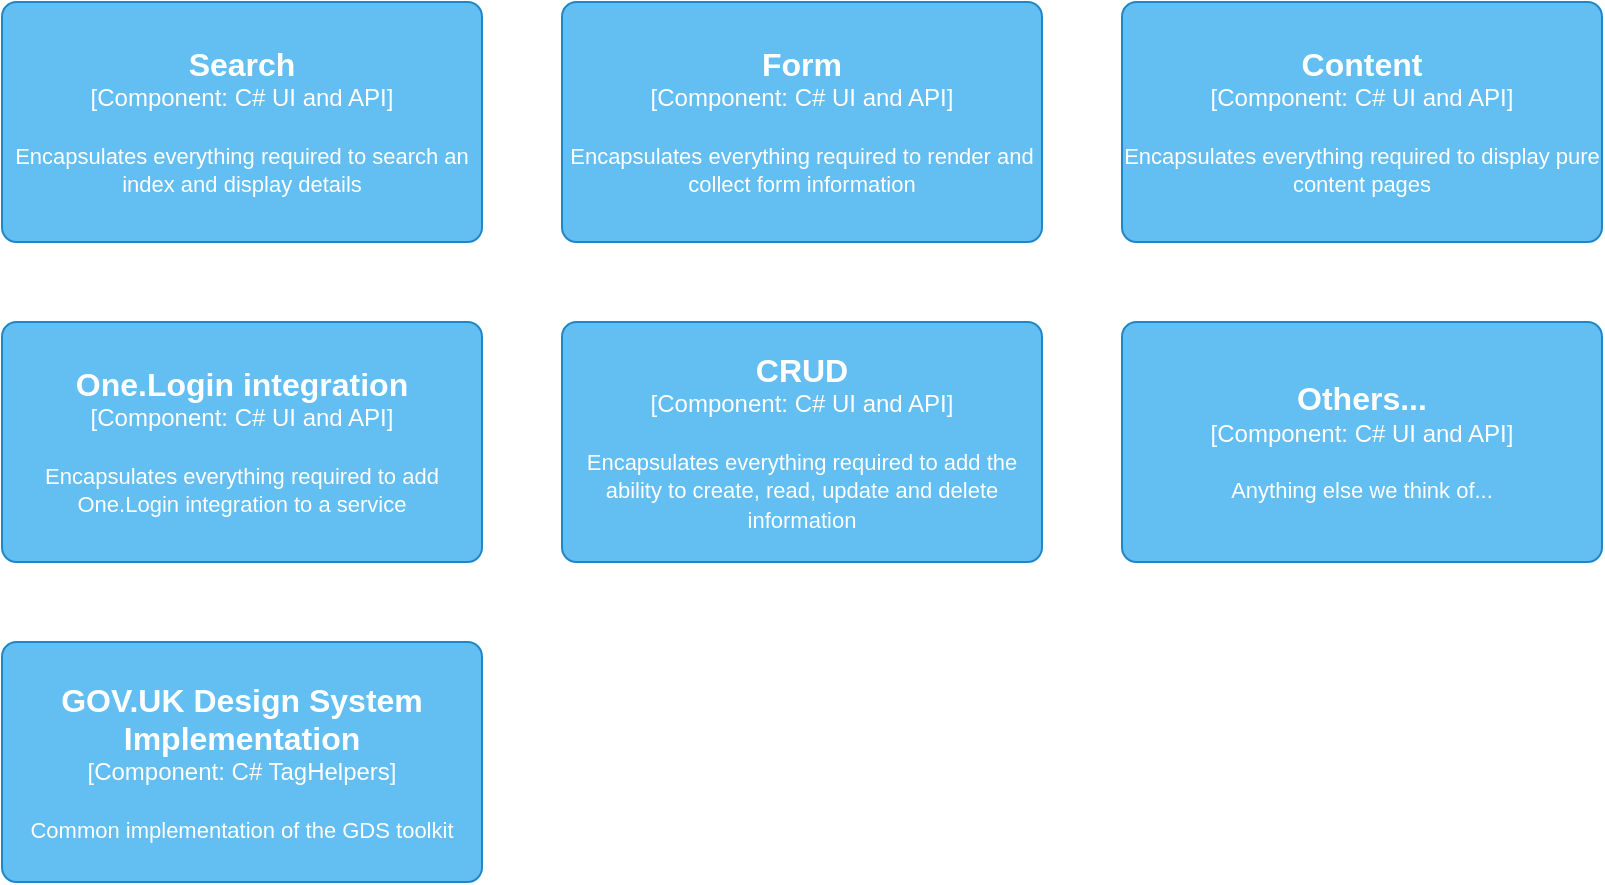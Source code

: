 <mxfile version="26.0.16" pages="4">
  <diagram name="High level components" id="hjz2DOFuN16585Xw0-CA">
    <mxGraphModel dx="2586" dy="1394" grid="1" gridSize="10" guides="1" tooltips="1" connect="1" arrows="1" fold="1" page="1" pageScale="1" pageWidth="850" pageHeight="1100" math="0" shadow="0">
      <root>
        <mxCell id="0" />
        <mxCell id="1" parent="0" />
        <object placeholders="1" c4Name="Search" c4Type="Component" c4Technology="C# UI and API" c4Description="Encapsulates everything required to search an index and display details" label="&lt;font style=&quot;font-size: 16px&quot;&gt;&lt;b&gt;%c4Name%&lt;/b&gt;&lt;/font&gt;&lt;div&gt;[%c4Type%: %c4Technology%]&lt;/div&gt;&lt;br&gt;&lt;div&gt;&lt;font style=&quot;font-size: 11px&quot;&gt;%c4Description%&lt;/font&gt;&lt;/div&gt;" id="RFI4JilA7nTuK5mkMWZ3-1">
          <mxCell style="rounded=1;whiteSpace=wrap;html=1;labelBackgroundColor=none;fillColor=#63BEF2;fontColor=#ffffff;align=center;arcSize=6;strokeColor=#2086C9;metaEdit=1;resizable=0;points=[[0.25,0,0],[0.5,0,0],[0.75,0,0],[1,0.25,0],[1,0.5,0],[1,0.75,0],[0.75,1,0],[0.5,1,0],[0.25,1,0],[0,0.75,0],[0,0.5,0],[0,0.25,0]];" vertex="1" parent="1">
            <mxGeometry x="25" y="100" width="240" height="120" as="geometry" />
          </mxCell>
        </object>
        <object placeholders="1" c4Name="Form" c4Type="Component" c4Technology="C# UI and API" c4Description="Encapsulates everything required to render and collect form information" label="&lt;font style=&quot;font-size: 16px&quot;&gt;&lt;b&gt;%c4Name%&lt;/b&gt;&lt;/font&gt;&lt;div&gt;[%c4Type%: %c4Technology%]&lt;/div&gt;&lt;br&gt;&lt;div&gt;&lt;font style=&quot;font-size: 11px&quot;&gt;%c4Description%&lt;/font&gt;&lt;/div&gt;" id="RFI4JilA7nTuK5mkMWZ3-2">
          <mxCell style="rounded=1;whiteSpace=wrap;html=1;labelBackgroundColor=none;fillColor=#63BEF2;fontColor=#ffffff;align=center;arcSize=6;strokeColor=#2086C9;metaEdit=1;resizable=0;points=[[0.25,0,0],[0.5,0,0],[0.75,0,0],[1,0.25,0],[1,0.5,0],[1,0.75,0],[0.75,1,0],[0.5,1,0],[0.25,1,0],[0,0.75,0],[0,0.5,0],[0,0.25,0]];" vertex="1" parent="1">
            <mxGeometry x="305" y="100" width="240" height="120" as="geometry" />
          </mxCell>
        </object>
        <object placeholders="1" c4Name="Content" c4Type="Component" c4Technology="C# UI and API" c4Description="Encapsulates everything required to display pure content pages" label="&lt;font style=&quot;font-size: 16px&quot;&gt;&lt;b&gt;%c4Name%&lt;/b&gt;&lt;/font&gt;&lt;div&gt;[%c4Type%: %c4Technology%]&lt;/div&gt;&lt;br&gt;&lt;div&gt;&lt;font style=&quot;font-size: 11px&quot;&gt;%c4Description%&lt;/font&gt;&lt;/div&gt;" id="RFI4JilA7nTuK5mkMWZ3-3">
          <mxCell style="rounded=1;whiteSpace=wrap;html=1;labelBackgroundColor=none;fillColor=#63BEF2;fontColor=#ffffff;align=center;arcSize=6;strokeColor=#2086C9;metaEdit=1;resizable=0;points=[[0.25,0,0],[0.5,0,0],[0.75,0,0],[1,0.25,0],[1,0.5,0],[1,0.75,0],[0.75,1,0],[0.5,1,0],[0.25,1,0],[0,0.75,0],[0,0.5,0],[0,0.25,0]];" vertex="1" parent="1">
            <mxGeometry x="585" y="100" width="240" height="120" as="geometry" />
          </mxCell>
        </object>
        <object placeholders="1" c4Name="One.Login integration" c4Type="Component" c4Technology="C# UI and API" c4Description="Encapsulates everything required to add One.Login integration to a service" label="&lt;font style=&quot;font-size: 16px&quot;&gt;&lt;b&gt;%c4Name%&lt;/b&gt;&lt;/font&gt;&lt;div&gt;[%c4Type%: %c4Technology%]&lt;/div&gt;&lt;br&gt;&lt;div&gt;&lt;font style=&quot;font-size: 11px&quot;&gt;%c4Description%&lt;/font&gt;&lt;/div&gt;" id="RFI4JilA7nTuK5mkMWZ3-4">
          <mxCell style="rounded=1;whiteSpace=wrap;html=1;labelBackgroundColor=none;fillColor=#63BEF2;fontColor=#ffffff;align=center;arcSize=6;strokeColor=#2086C9;metaEdit=1;resizable=0;points=[[0.25,0,0],[0.5,0,0],[0.75,0,0],[1,0.25,0],[1,0.5,0],[1,0.75,0],[0.75,1,0],[0.5,1,0],[0.25,1,0],[0,0.75,0],[0,0.5,0],[0,0.25,0]];" vertex="1" parent="1">
            <mxGeometry x="25" y="260" width="240" height="120" as="geometry" />
          </mxCell>
        </object>
        <object placeholders="1" c4Name="CRUD" c4Type="Component" c4Technology="C# UI and API" c4Description="Encapsulates everything required to add the ability to create, read, update and delete information" label="&lt;font style=&quot;font-size: 16px&quot;&gt;&lt;b&gt;%c4Name%&lt;/b&gt;&lt;/font&gt;&lt;div&gt;[%c4Type%: %c4Technology%]&lt;/div&gt;&lt;br&gt;&lt;div&gt;&lt;font style=&quot;font-size: 11px&quot;&gt;%c4Description%&lt;/font&gt;&lt;/div&gt;" id="RFI4JilA7nTuK5mkMWZ3-5">
          <mxCell style="rounded=1;whiteSpace=wrap;html=1;labelBackgroundColor=none;fillColor=#63BEF2;fontColor=#ffffff;align=center;arcSize=6;strokeColor=#2086C9;metaEdit=1;resizable=0;points=[[0.25,0,0],[0.5,0,0],[0.75,0,0],[1,0.25,0],[1,0.5,0],[1,0.75,0],[0.75,1,0],[0.5,1,0],[0.25,1,0],[0,0.75,0],[0,0.5,0],[0,0.25,0]];" vertex="1" parent="1">
            <mxGeometry x="305" y="260" width="240" height="120" as="geometry" />
          </mxCell>
        </object>
        <object placeholders="1" c4Name="Others..." c4Type="Component" c4Technology="C# UI and API" c4Description="Anything else we think of..." label="&lt;font style=&quot;font-size: 16px&quot;&gt;&lt;b&gt;%c4Name%&lt;/b&gt;&lt;/font&gt;&lt;div&gt;[%c4Type%: %c4Technology%]&lt;/div&gt;&lt;br&gt;&lt;div&gt;&lt;font style=&quot;font-size: 11px&quot;&gt;%c4Description%&lt;/font&gt;&lt;/div&gt;" id="RFI4JilA7nTuK5mkMWZ3-6">
          <mxCell style="rounded=1;whiteSpace=wrap;html=1;labelBackgroundColor=none;fillColor=#63BEF2;fontColor=#ffffff;align=center;arcSize=6;strokeColor=#2086C9;metaEdit=1;resizable=0;points=[[0.25,0,0],[0.5,0,0],[0.75,0,0],[1,0.25,0],[1,0.5,0],[1,0.75,0],[0.75,1,0],[0.5,1,0],[0.25,1,0],[0,0.75,0],[0,0.5,0],[0,0.25,0]];" vertex="1" parent="1">
            <mxGeometry x="585" y="260" width="240" height="120" as="geometry" />
          </mxCell>
        </object>
        <object placeholders="1" c4Name="GOV.UK Design System Implementation" c4Type="Component" c4Technology="C# TagHelpers" c4Description="Common implementation of the GDS toolkit" label="&lt;font style=&quot;font-size: 16px&quot;&gt;&lt;b&gt;%c4Name%&lt;/b&gt;&lt;/font&gt;&lt;div&gt;[%c4Type%: %c4Technology%]&lt;/div&gt;&lt;br&gt;&lt;div&gt;&lt;font style=&quot;font-size: 11px&quot;&gt;%c4Description%&lt;/font&gt;&lt;/div&gt;" id="enK9e0ElHKGtVmX3ZySD-1">
          <mxCell style="rounded=1;whiteSpace=wrap;html=1;labelBackgroundColor=none;fillColor=#63BEF2;fontColor=#ffffff;align=center;arcSize=6;strokeColor=#2086C9;metaEdit=1;resizable=0;points=[[0.25,0,0],[0.5,0,0],[0.75,0,0],[1,0.25,0],[1,0.5,0],[1,0.75,0],[0.75,1,0],[0.5,1,0],[0.25,1,0],[0,0.75,0],[0,0.5,0],[0,0.25,0]];" vertex="1" parent="1">
            <mxGeometry x="25" y="420" width="240" height="120" as="geometry" />
          </mxCell>
        </object>
      </root>
    </mxGraphModel>
  </diagram>
  <diagram id="Ic_Nh8XRTcXp5f3HiBUI" name="General components">
    <mxGraphModel dx="2155" dy="1162" grid="1" gridSize="10" guides="1" tooltips="1" connect="1" arrows="1" fold="1" page="1" pageScale="1" pageWidth="850" pageHeight="1100" math="0" shadow="0">
      <root>
        <mxCell id="0" />
        <mxCell id="1" parent="0" />
        <mxCell id="2Nnx06NcXQ5PS0pLBnki-6" style="edgeStyle=orthogonalEdgeStyle;rounded=0;orthogonalLoop=1;jettySize=auto;html=1;exitX=0.5;exitY=0;exitDx=0;exitDy=0;exitPerimeter=0;" edge="1" parent="1" source="2Nnx06NcXQ5PS0pLBnki-1">
          <mxGeometry relative="1" as="geometry">
            <mxPoint x="234.765" y="380" as="targetPoint" />
          </mxGeometry>
        </mxCell>
        <object placeholders="1" c4Name="Infrastructure Interface" c4Type="Component" c4Technology="C# Interface" c4Description="Contract required to fulfill to store/send information required by the use-case" label="&lt;font style=&quot;font-size: 16px&quot;&gt;&lt;b&gt;%c4Name%&lt;/b&gt;&lt;/font&gt;&lt;div&gt;[%c4Type%: %c4Technology%]&lt;/div&gt;&lt;br&gt;&lt;div&gt;&lt;font style=&quot;font-size: 11px&quot;&gt;%c4Description%&lt;/font&gt;&lt;/div&gt;" id="2Nnx06NcXQ5PS0pLBnki-1">
          <mxCell style="rounded=1;whiteSpace=wrap;html=1;labelBackgroundColor=none;fillColor=#63BEF2;fontColor=#ffffff;align=center;arcSize=6;strokeColor=#2086C9;metaEdit=1;resizable=0;points=[[0.25,0,0],[0.5,0,0],[0.75,0,0],[1,0.25,0],[1,0.5,0],[1,0.75,0],[0.75,1,0],[0.5,1,0],[0.25,1,0],[0,0.75,0],[0,0.5,0],[0,0.25,0]];" vertex="1" parent="1">
            <mxGeometry x="115" y="420" width="240" height="120" as="geometry" />
          </mxCell>
        </object>
        <object placeholders="1" c4Name="Use Case" c4Type="Component" c4Technology="C# code" c4Description="Business logic needed to fulfill a use-case or feature" label="&lt;font style=&quot;font-size: 16px&quot;&gt;&lt;b&gt;%c4Name%&lt;/b&gt;&lt;/font&gt;&lt;div&gt;[%c4Type%: %c4Technology%]&lt;/div&gt;&lt;br&gt;&lt;div&gt;&lt;font style=&quot;font-size: 11px&quot;&gt;%c4Description%&lt;/font&gt;&lt;/div&gt;" id="2Nnx06NcXQ5PS0pLBnki-2">
          <mxCell style="rounded=1;whiteSpace=wrap;html=1;labelBackgroundColor=none;fillColor=#63BEF2;fontColor=#ffffff;align=center;arcSize=6;strokeColor=#2086C9;metaEdit=1;resizable=0;points=[[0.25,0,0],[0.5,0,0],[0.75,0,0],[1,0.25,0],[1,0.5,0],[1,0.75,0],[0.75,1,0],[0.5,1,0],[0.25,1,0],[0,0.75,0],[0,0.5,0],[0,0.25,0]];" vertex="1" parent="1">
            <mxGeometry x="115" y="580" width="240" height="120" as="geometry" />
          </mxCell>
        </object>
        <mxCell id="2Nnx06NcXQ5PS0pLBnki-8" style="edgeStyle=orthogonalEdgeStyle;rounded=0;orthogonalLoop=1;jettySize=auto;html=1;exitX=0.5;exitY=0;exitDx=0;exitDy=0;exitPerimeter=0;" edge="1" parent="1" source="2Nnx06NcXQ5PS0pLBnki-3">
          <mxGeometry relative="1" as="geometry">
            <mxPoint x="234.765" y="700" as="targetPoint" />
          </mxGeometry>
        </mxCell>
        <object placeholders="1" c4Name="Http Trigger" c4Type="Component" c4Technology="Azure function" c4Description="Calls business logic, performs action" label="&lt;font style=&quot;font-size: 16px&quot;&gt;&lt;b&gt;%c4Name%&lt;/b&gt;&lt;/font&gt;&lt;div&gt;[%c4Type%: %c4Technology%]&lt;/div&gt;&lt;br&gt;&lt;div&gt;&lt;font style=&quot;font-size: 11px&quot;&gt;%c4Description%&lt;/font&gt;&lt;/div&gt;" id="2Nnx06NcXQ5PS0pLBnki-3">
          <mxCell style="rounded=1;whiteSpace=wrap;html=1;labelBackgroundColor=none;fillColor=#63BEF2;fontColor=#ffffff;align=center;arcSize=6;strokeColor=#2086C9;metaEdit=1;resizable=0;points=[[0.25,0,0],[0.5,0,0],[0.75,0,0],[1,0.25,0],[1,0.5,0],[1,0.75,0],[0.75,1,0],[0.5,1,0],[0.25,1,0],[0,0.75,0],[0,0.5,0],[0,0.25,0]];" vertex="1" parent="1">
            <mxGeometry x="115" y="740" width="240" height="120" as="geometry" />
          </mxCell>
        </object>
        <object placeholders="1" c4Name="Infrastructure Implementation" c4Type="Concrete class" c4Description="Implements logic to use a particular storage or external system for use by the business logic. Stock implementations may exist." label="&lt;font style=&quot;font-size: 16px&quot;&gt;&lt;b&gt;%c4Name%&lt;/b&gt;&lt;/font&gt;&lt;div&gt;[%c4Type%]&lt;/div&gt;&lt;br&gt;&lt;div&gt;&lt;font style=&quot;font-size: 11px&quot;&gt;&lt;font color=&quot;#cccccc&quot;&gt;%c4Description%&lt;/font&gt;&lt;/div&gt;" id="2Nnx06NcXQ5PS0pLBnki-4">
          <mxCell style="rounded=1;whiteSpace=wrap;html=1;labelBackgroundColor=none;fillColor=#8C8496;fontColor=#ffffff;align=center;arcSize=10;strokeColor=#736782;metaEdit=1;resizable=0;points=[[0.25,0,0],[0.5,0,0],[0.75,0,0],[1,0.25,0],[1,0.5,0],[1,0.75,0],[0.75,1,0],[0.5,1,0],[0.25,1,0],[0,0.75,0],[0,0.5,0],[0,0.25,0]];" vertex="1" parent="1">
            <mxGeometry x="115" y="260" width="240" height="120" as="geometry" />
          </mxCell>
        </object>
        <object placeholders="1" c4Name="API" c4Type="ContainerScopeBoundary" c4Application="Azure Function" label="&lt;font style=&quot;font-size: 16px&quot;&gt;&lt;b&gt;&lt;div style=&quot;text-align: left&quot;&gt;%c4Name%&lt;/div&gt;&lt;/b&gt;&lt;/font&gt;&lt;div style=&quot;text-align: left&quot;&gt;[%c4Application%]&lt;/div&gt;" id="2Nnx06NcXQ5PS0pLBnki-5">
          <mxCell style="rounded=1;fontSize=11;whiteSpace=wrap;html=1;dashed=1;arcSize=20;fillColor=none;strokeColor=#666666;fontColor=#333333;labelBackgroundColor=none;align=left;verticalAlign=bottom;labelBorderColor=none;spacingTop=0;spacing=10;dashPattern=8 4;metaEdit=1;rotatable=0;perimeter=rectanglePerimeter;noLabel=0;labelPadding=0;allowArrows=0;connectable=0;expand=0;recursiveResize=0;editable=1;pointerEvents=0;absoluteArcSize=1;points=[[0.25,0,0],[0.5,0,0],[0.75,0,0],[1,0.25,0],[1,0.5,0],[1,0.75,0],[0.75,1,0],[0.5,1,0],[0.25,1,0],[0,0.75,0],[0,0.5,0],[0,0.25,0]];" vertex="1" parent="1">
            <mxGeometry x="75" y="220" width="320" height="710" as="geometry" />
          </mxCell>
        </object>
        <mxCell id="2Nnx06NcXQ5PS0pLBnki-7" style="edgeStyle=orthogonalEdgeStyle;rounded=0;orthogonalLoop=1;jettySize=auto;html=1;exitX=0.5;exitY=0;exitDx=0;exitDy=0;exitPerimeter=0;entryX=0.5;entryY=1;entryDx=0;entryDy=0;entryPerimeter=0;" edge="1" parent="1" source="2Nnx06NcXQ5PS0pLBnki-2" target="2Nnx06NcXQ5PS0pLBnki-1">
          <mxGeometry relative="1" as="geometry" />
        </mxCell>
        <object placeholders="1" c4Name="External system" c4Type="Software System" c4Description="Azure SQL, CosmosDB, AI Search, GOV.UK Notify, GOV.UK Pay, integrations layer, etc" label="&lt;font style=&quot;font-size: 16px&quot;&gt;&lt;b&gt;%c4Name%&lt;/b&gt;&lt;/font&gt;&lt;div&gt;[%c4Type%]&lt;/div&gt;&lt;br&gt;&lt;div&gt;&lt;font style=&quot;font-size: 11px&quot;&gt;&lt;font color=&quot;#cccccc&quot;&gt;%c4Description%&lt;/font&gt;&lt;/div&gt;" id="2Nnx06NcXQ5PS0pLBnki-9">
          <mxCell style="rounded=1;whiteSpace=wrap;html=1;labelBackgroundColor=none;fillColor=#8C8496;fontColor=#ffffff;align=center;arcSize=10;strokeColor=#736782;metaEdit=1;resizable=0;points=[[0.25,0,0],[0.5,0,0],[0.75,0,0],[1,0.25,0],[1,0.5,0],[1,0.75,0],[0.75,1,0],[0.5,1,0],[0.25,1,0],[0,0.75,0],[0,0.5,0],[0,0.25,0]];" vertex="1" parent="1">
            <mxGeometry x="115" y="40" width="240" height="120" as="geometry" />
          </mxCell>
        </object>
        <mxCell id="2Nnx06NcXQ5PS0pLBnki-10" style="edgeStyle=orthogonalEdgeStyle;rounded=0;orthogonalLoop=1;jettySize=auto;html=1;exitX=0.5;exitY=0;exitDx=0;exitDy=0;exitPerimeter=0;entryX=0.5;entryY=1;entryDx=0;entryDy=0;entryPerimeter=0;" edge="1" parent="1" source="2Nnx06NcXQ5PS0pLBnki-4" target="2Nnx06NcXQ5PS0pLBnki-9">
          <mxGeometry relative="1" as="geometry" />
        </mxCell>
        <mxCell id="2Nnx06NcXQ5PS0pLBnki-17" value="" style="edgeStyle=orthogonalEdgeStyle;rounded=0;orthogonalLoop=1;jettySize=auto;html=1;" edge="1" parent="1" source="2Nnx06NcXQ5PS0pLBnki-11" target="2Nnx06NcXQ5PS0pLBnki-14">
          <mxGeometry relative="1" as="geometry" />
        </mxCell>
        <mxCell id="2Nnx06NcXQ5PS0pLBnki-18" value="" style="edgeStyle=orthogonalEdgeStyle;rounded=0;orthogonalLoop=1;jettySize=auto;html=1;" edge="1" parent="1" source="2Nnx06NcXQ5PS0pLBnki-11" target="2Nnx06NcXQ5PS0pLBnki-12">
          <mxGeometry relative="1" as="geometry" />
        </mxCell>
        <object placeholders="1" c4Name="Controller" c4Type="Component" c4Technology="C# MVC" c4Description="Orchestrates API calls and presenters to render views" label="&lt;font style=&quot;font-size: 16px&quot;&gt;&lt;b&gt;%c4Name%&lt;/b&gt;&lt;/font&gt;&lt;div&gt;[%c4Type%: %c4Technology%]&lt;/div&gt;&lt;br&gt;&lt;div&gt;&lt;font style=&quot;font-size: 11px&quot;&gt;%c4Description%&lt;/font&gt;&lt;/div&gt;" id="2Nnx06NcXQ5PS0pLBnki-11">
          <mxCell style="rounded=1;whiteSpace=wrap;html=1;labelBackgroundColor=none;fillColor=#63BEF2;fontColor=#ffffff;align=center;arcSize=6;strokeColor=#2086C9;metaEdit=1;resizable=0;points=[[0.25,0,0],[0.5,0,0],[0.75,0,0],[1,0.25,0],[1,0.5,0],[1,0.75,0],[0.75,1,0],[0.5,1,0],[0.25,1,0],[0,0.75,0],[0,0.5,0],[0,0.25,0]];" vertex="1" parent="1">
            <mxGeometry x="490" y="420" width="240" height="120" as="geometry" />
          </mxCell>
        </object>
        <mxCell id="2Nnx06NcXQ5PS0pLBnki-19" value="" style="edgeStyle=orthogonalEdgeStyle;rounded=0;orthogonalLoop=1;jettySize=auto;html=1;" edge="1" parent="1" source="2Nnx06NcXQ5PS0pLBnki-12" target="2Nnx06NcXQ5PS0pLBnki-13">
          <mxGeometry relative="1" as="geometry" />
        </mxCell>
        <object placeholders="1" c4Name="Presenter" c4Type="Concrete class" c4Description="Takes data from the controller, applies view logic, returns a view model and view name" label="&lt;font style=&quot;font-size: 16px&quot;&gt;&lt;b&gt;%c4Name%&lt;/b&gt;&lt;/font&gt;&lt;div&gt;[%c4Type%]&lt;/div&gt;&lt;br&gt;&lt;div&gt;&lt;font style=&quot;font-size: 11px&quot;&gt;&lt;font color=&quot;#cccccc&quot;&gt;%c4Description%&lt;/font&gt;&lt;/div&gt;" id="2Nnx06NcXQ5PS0pLBnki-12">
          <mxCell style="rounded=1;whiteSpace=wrap;html=1;labelBackgroundColor=none;fillColor=#8C8496;fontColor=#ffffff;align=center;arcSize=10;strokeColor=#736782;metaEdit=1;resizable=0;points=[[0.25,0,0],[0.5,0,0],[0.75,0,0],[1,0.25,0],[1,0.5,0],[1,0.75,0],[0.75,1,0],[0.5,1,0],[0.25,1,0],[0,0.75,0],[0,0.5,0],[0,0.25,0]];" vertex="1" parent="1">
            <mxGeometry x="490" y="580" width="240" height="120" as="geometry" />
          </mxCell>
        </object>
        <object placeholders="1" c4Name="View" c4Type="CSHTML" c4Description="Takes ViewModel from presenter and renders HTML" label="&lt;font style=&quot;font-size: 16px&quot;&gt;&lt;b&gt;%c4Name%&lt;/b&gt;&lt;/font&gt;&lt;div&gt;[%c4Type%]&lt;/div&gt;&lt;br&gt;&lt;div&gt;&lt;font style=&quot;font-size: 11px&quot;&gt;&lt;font color=&quot;#cccccc&quot;&gt;%c4Description%&lt;/font&gt;&lt;/div&gt;" id="2Nnx06NcXQ5PS0pLBnki-13">
          <mxCell style="rounded=1;whiteSpace=wrap;html=1;labelBackgroundColor=none;fillColor=#8C8496;fontColor=#ffffff;align=center;arcSize=10;strokeColor=#736782;metaEdit=1;resizable=0;points=[[0.25,0,0],[0.5,0,0],[0.75,0,0],[1,0.25,0],[1,0.5,0],[1,0.75,0],[0.75,1,0],[0.5,1,0],[0.25,1,0],[0,0.75,0],[0,0.5,0],[0,0.25,0]];" vertex="1" parent="1">
            <mxGeometry x="490" y="740" width="240" height="120" as="geometry" />
          </mxCell>
        </object>
        <object placeholders="1" c4Name="API Service" c4Type="Component" c4Technology="C#" c4Description="Calls API endpoints to get data, set data, perform actions, etc. All business logic for actions lives in the API layer" label="&lt;font style=&quot;font-size: 16px&quot;&gt;&lt;b&gt;%c4Name%&lt;/b&gt;&lt;/font&gt;&lt;div&gt;[%c4Type%: %c4Technology%]&lt;/div&gt;&lt;br&gt;&lt;div&gt;&lt;font style=&quot;font-size: 11px&quot;&gt;%c4Description%&lt;/font&gt;&lt;/div&gt;" id="2Nnx06NcXQ5PS0pLBnki-14">
          <mxCell style="rounded=1;whiteSpace=wrap;html=1;labelBackgroundColor=none;fillColor=#63BEF2;fontColor=#ffffff;align=center;arcSize=6;strokeColor=#2086C9;metaEdit=1;resizable=0;points=[[0.25,0,0],[0.5,0,0],[0.75,0,0],[1,0.25,0],[1,0.5,0],[1,0.75,0],[0.75,1,0],[0.5,1,0],[0.25,1,0],[0,0.75,0],[0,0.5,0],[0,0.25,0]];" vertex="1" parent="1">
            <mxGeometry x="490" y="260" width="240" height="120" as="geometry" />
          </mxCell>
        </object>
        <object placeholders="1" c4Name="Web Application" c4Type="ContainerScopeBoundary" c4Application="Azure WebApp" label="&lt;font style=&quot;font-size: 16px&quot;&gt;&lt;b&gt;&lt;div style=&quot;text-align: left&quot;&gt;%c4Name%&lt;/div&gt;&lt;/b&gt;&lt;/font&gt;&lt;div style=&quot;text-align: left&quot;&gt;[%c4Application%]&lt;/div&gt;" id="2Nnx06NcXQ5PS0pLBnki-15">
          <mxCell style="rounded=1;fontSize=11;whiteSpace=wrap;html=1;dashed=1;arcSize=20;fillColor=none;strokeColor=#666666;fontColor=#333333;labelBackgroundColor=none;align=left;verticalAlign=bottom;labelBorderColor=none;spacingTop=0;spacing=10;dashPattern=8 4;metaEdit=1;rotatable=0;perimeter=rectanglePerimeter;noLabel=0;labelPadding=0;allowArrows=0;connectable=0;expand=0;recursiveResize=0;editable=1;pointerEvents=0;absoluteArcSize=1;points=[[0.25,0,0],[0.5,0,0],[0.75,0,0],[1,0.25,0],[1,0.5,0],[1,0.75,0],[0.75,1,0],[0.5,1,0],[0.25,1,0],[0,0.75,0],[0,0.5,0],[0,0.25,0]];" vertex="1" parent="1">
            <mxGeometry x="455" y="220" width="315" height="710" as="geometry" />
          </mxCell>
        </object>
        <object placeholders="1" c4Name="Internal, External, Public user" c4Type="Person" c4Description="Any person using a digital service" label="&lt;font style=&quot;font-size: 16px&quot;&gt;&lt;b&gt;%c4Name%&lt;/b&gt;&lt;/font&gt;&lt;div&gt;[%c4Type%]&lt;/div&gt;&lt;br&gt;&lt;div&gt;&lt;font style=&quot;font-size: 11px&quot;&gt;&lt;font color=&quot;#cccccc&quot;&gt;%c4Description%&lt;/font&gt;&lt;/div&gt;" id="2Nnx06NcXQ5PS0pLBnki-16">
          <mxCell style="html=1;fontSize=11;dashed=0;whiteSpace=wrap;fillColor=#6C6477;strokeColor=#4D4D4D;fontColor=#ffffff;shape=mxgraph.c4.person2;align=center;metaEdit=1;points=[[0.5,0,0],[1,0.5,0],[1,0.75,0],[0.75,1,0],[0.5,1,0],[0.25,1,0],[0,0.75,0],[0,0.5,0]];resizable=0;" vertex="1" parent="1">
            <mxGeometry x="512.5" y="1040" width="200" height="180" as="geometry" />
          </mxCell>
        </object>
        <object placeholders="1" c4Name="Digital Service Feature" c4Type="ContainerScopeBoundary" c4Application="digital service" label="&lt;font style=&quot;font-size: 16px&quot;&gt;&lt;b&gt;&lt;div style=&quot;text-align: left&quot;&gt;%c4Name%&lt;/div&gt;&lt;/b&gt;&lt;/font&gt;&lt;div style=&quot;text-align: left&quot;&gt;[%c4Application%]&lt;/div&gt;" id="2Nnx06NcXQ5PS0pLBnki-20">
          <mxCell style="rounded=1;fontSize=11;whiteSpace=wrap;html=1;dashed=1;arcSize=20;fillColor=none;strokeColor=#666666;fontColor=#333333;labelBackgroundColor=none;align=left;verticalAlign=bottom;labelBorderColor=none;spacingTop=0;spacing=10;dashPattern=8 4;metaEdit=1;rotatable=0;perimeter=rectanglePerimeter;noLabel=0;labelPadding=0;allowArrows=0;connectable=0;expand=0;recursiveResize=0;editable=1;pointerEvents=0;absoluteArcSize=1;points=[[0.25,0,0],[0.5,0,0],[0.75,0,0],[1,0.25,0],[1,0.5,0],[1,0.75,0],[0.75,1,0],[0.5,1,0],[0.25,1,0],[0,0.75,0],[0,0.5,0],[0,0.25,0]];" vertex="1" parent="1">
            <mxGeometry x="55" y="200" width="740" height="800" as="geometry" />
          </mxCell>
        </object>
        <mxCell id="2Nnx06NcXQ5PS0pLBnki-21" value="&lt;h1 style=&quot;margin-top: 0px;&quot;&gt;Composition&lt;/h1&gt;&lt;p&gt;Blue areas indicate common boilerplate functionality driven by configuration.&lt;/p&gt;&lt;p&gt;Grey boxes inside the digital service boundary will have configurable stock implementations, but can be injected by the service if it is necessary&lt;/p&gt;" style="text;html=1;whiteSpace=wrap;overflow=hidden;rounded=0;" vertex="1" parent="1">
          <mxGeometry x="490" y="30" width="240" height="150" as="geometry" />
        </mxCell>
      </root>
    </mxGraphModel>
  </diagram>
  <diagram id="uNCivfzZoHup31rwuqyx" name="PoC questions">
    <mxGraphModel dx="1783" dy="2061" grid="1" gridSize="10" guides="1" tooltips="1" connect="1" arrows="1" fold="1" page="1" pageScale="1" pageWidth="850" pageHeight="1100" math="0" shadow="0">
      <root>
        <mxCell id="0" />
        <mxCell id="1" parent="0" />
        <mxCell id="IQPwIFv2GyyKaNJL09Js-1" value="&lt;h1 style=&quot;margin-top: 0px;&quot;&gt;&lt;font style=&quot;font-size: 32px;&quot;&gt;Innovation in digital delivery PoC&lt;/font&gt;&lt;/h1&gt;&lt;p&gt;&lt;font style=&quot;font-size: 16px;&quot;&gt;Main question:&lt;/font&gt;&lt;/p&gt;&lt;p&gt;&lt;font style=&quot;font-size: 16px;&quot;&gt;* What can AI do to help us deliver faster?&lt;/font&gt;&lt;/p&gt;&lt;p&gt;&lt;font style=&quot;font-size: 16px;&quot;&gt;&lt;br&gt;&lt;/font&gt;&lt;/p&gt;&lt;p&gt;&lt;font style=&quot;font-size: 16px;&quot;&gt;Things to look at:&lt;/font&gt;&lt;/p&gt;&lt;p&gt;&lt;font style=&quot;font-size: 16px;&quot;&gt;* chat-gpt (research, code examples)&lt;/font&gt;&lt;/p&gt;&lt;p&gt;&lt;span style=&quot;font-size: 16px;&quot;&gt;* GitHub co-pilot (edit and agent mode, using VS Code insiders)&lt;/span&gt;&lt;/p&gt;&lt;p&gt;&lt;span style=&quot;font-size: 16px;&quot;&gt;* TestZeus Hercules (test automation framework that reads gherkin and runs tests via an AI agent)&lt;/span&gt;&lt;/p&gt;&lt;p&gt;&lt;span style=&quot;font-size: 16px;&quot;&gt;&lt;br&gt;&lt;/span&gt;&lt;/p&gt;&lt;p&gt;&lt;font style=&quot;font-size: 16px;&quot;&gt;To answer this, we need to try building something serious - so the goal is to also answer the questions below..&lt;/font&gt;&lt;/p&gt;&lt;p&gt;&lt;font style=&quot;font-size: 16px;&quot;&gt;&lt;br&gt;&lt;/font&gt;&lt;/p&gt;&lt;p&gt;&lt;font style=&quot;font-size: 16px;&quot;&gt;* Can we build a composable framework of features to speed up digital service delivery?&lt;/font&gt;&lt;/p&gt;&lt;p&gt;&lt;font style=&quot;font-size: 16px;&quot;&gt;* If so, can we test it effectively?&lt;/font&gt;&lt;/p&gt;&lt;p&gt;&lt;font style=&quot;font-size: 16px;&quot;&gt;&lt;br&gt;&lt;/font&gt;&lt;/p&gt;&lt;p&gt;&lt;font style=&quot;font-size: 16px;&quot;&gt;PoC timeboxed to one week.&lt;/font&gt;&lt;/p&gt;&lt;p&gt;&lt;br&gt;&lt;/p&gt;" style="text;html=1;whiteSpace=wrap;overflow=hidden;rounded=0;" vertex="1" parent="1">
          <mxGeometry x="40" y="-1080" width="780" height="570" as="geometry" />
        </mxCell>
      </root>
    </mxGraphModel>
  </diagram>
  <diagram id="s9O--VolYOxJnhTaVYQt" name="PoC conclusions">
    <mxGraphModel dx="1783" dy="2061" grid="1" gridSize="10" guides="1" tooltips="1" connect="1" arrows="1" fold="1" page="1" pageScale="1" pageWidth="850" pageHeight="1100" math="0" shadow="0">
      <root>
        <mxCell id="0" />
        <mxCell id="1" parent="0" />
        <mxCell id="G7edZGE3D3cjdZIxMH2t-1" value="&lt;h1 style=&quot;margin-top: 0px;&quot;&gt;&lt;font style=&quot;font-size: 32px;&quot;&gt;Innovation in digital delivery PoC&lt;/font&gt;&lt;/h1&gt;&lt;p&gt;&lt;font style=&quot;font-size: 16px;&quot;&gt;&lt;b&gt;Conclusions:&lt;/b&gt;&lt;/font&gt;&lt;/p&gt;&lt;p&gt;&lt;font style=&quot;font-size: 16px;&quot;&gt;&lt;b&gt;* What can AI do to help us deliver faster?&lt;/b&gt;&lt;/font&gt;&lt;/p&gt;&lt;p&gt;&lt;span style=&quot;font-size: 16px;&quot;&gt;GitHub co-pilot has been particularly useful for&lt;/span&gt;&lt;/p&gt;&lt;p&gt;&lt;span style=&quot;font-size: 16px;&quot;&gt;&amp;nbsp; * small fiddly pieces of logic - pagination logic I have built by hand previously, which took days to develop and test. AI produced a nearly working version in around 10mins.&lt;/span&gt;&lt;span style=&quot;font-size: 16px; background-color: transparent; color: light-dark(rgb(0, 0, 0), rgb(255, 255, 255));&quot;&gt;&amp;nbsp;&lt;/span&gt;&lt;/p&gt;&lt;p&gt;&lt;span style=&quot;font-size: 16px;&quot;&gt;&amp;nbsp; * research&lt;/span&gt;&lt;/p&gt;&lt;p&gt;&lt;span style=&quot;font-size: 16px;&quot;&gt;&amp;nbsp; * building configuration based on examples&lt;/span&gt;&lt;/p&gt;&lt;p&gt;&lt;span style=&quot;font-size: 16px;&quot;&gt;&amp;nbsp; * (building lots of things based on examples)&lt;/span&gt;&lt;/p&gt;&lt;p&gt;&lt;span style=&quot;font-size: 16px;&quot;&gt;&amp;nbsp; * refactoring duplicate code and fixing (easy) bugs/warnings&lt;/span&gt;&lt;/p&gt;&lt;p&gt;&lt;span style=&quot;font-size: 16px;&quot;&gt;&amp;nbsp; * building page objects from HTML&lt;/span&gt;&lt;/p&gt;&lt;p&gt;&lt;span style=&quot;font-size: 16px;&quot;&gt;&amp;nbsp; * starting the work on feature files and unit tests&lt;/span&gt;&lt;/p&gt;&lt;p&gt;&lt;span style=&quot;font-size: 16px;&quot;&gt;GitHub co-pilot has not been good at:&lt;/span&gt;&lt;/p&gt;&lt;p&gt;&lt;span style=&quot;font-size: 16px;&quot;&gt;&amp;nbsp; * big structural pieces of work - tends to make up nonsense or give very vague answers/suggested code&lt;/span&gt;&lt;/p&gt;&lt;p&gt;&lt;span style=&quot;font-size: 16px;&quot;&gt;&amp;nbsp; * very complex logic or high level multi step logic - AI has a tendency to give overly simple answers&lt;/span&gt;&lt;/p&gt;&lt;p&gt;&lt;span style=&quot;font-size: 16px;&quot;&gt;&amp;nbsp; * AI does have a tendency to give answers that mix different versions of .NET resulting in code that compiles but does not work&lt;/span&gt;&lt;/p&gt;&lt;p&gt;&lt;font style=&quot;font-size: 16px;&quot;&gt;&lt;/font&gt;&lt;/p&gt;&lt;p&gt;&lt;span style=&quot;font-size: 16px;&quot;&gt;Hercules did a reasonable job at turning bad gherkin into working tests however it runs incredibly slowly. May be interest in using it to run feature files that do not (yet) have a working automation suite behind them however the length of the feedback loop will be awful.&amp;nbsp;&lt;/span&gt;&lt;span style=&quot;background-color: transparent; font-size: 16px;&quot;&gt;(run on 8 components - simple tests - took 40! mins!! $2.78 for the run, 1.5mil tokens in, 47k tokens out. A larger test suite written for Playwright takes 3mins)&lt;/span&gt;&lt;/p&gt;&lt;p&gt;&lt;span style=&quot;font-size: 16px;&quot;&gt;chat-gpt is a good research tool for both ideas and help with issues/exceptions, but similar to co-pilot, the code examples it gives are not always correct. This has sped up research work for me but you have to take the advice with a pinch of salt, the same way you&#39;d treat StackOverflow.&lt;/span&gt;&lt;/p&gt;&lt;p&gt;&lt;font style=&quot;font-size: 16px;&quot;&gt;&lt;b&gt;&lt;br&gt;&lt;/b&gt;&lt;/font&gt;&lt;/p&gt;&lt;p&gt;&lt;font style=&quot;font-size: 16px;&quot;&gt;&lt;b&gt;* Can we build a composable framework of features to speed up digital service delivery?&lt;/b&gt;&lt;/font&gt;&lt;/p&gt;&lt;p&gt;&lt;font style=&quot;font-size: 16px;&quot;&gt;We absolutely can! The codebase itself doesn&#39;t care how the infrastructure is arranged, we could go down the SaaS style road and deploy each feature separately, we could compose each feature alongside custom code for a specific service.&lt;/font&gt;&lt;/p&gt;&lt;p&gt;&lt;font style=&quot;font-size: 16px;&quot;&gt;More investigation into the route needed - i.e. what are the implications for support, security, change, etc, how complex will it be to build (SaaS style obviously more complex and carries risk of oversharing data without careful implementation and testing of controls)&lt;/font&gt;&lt;/p&gt;&lt;p&gt;&lt;font style=&quot;font-size: 16px;&quot;&gt;What you&#39;ve seen today is the result of about a weeks work. There is a lot more to do to fully productionise what is available (logging, better error messaging, full testing, etc) however in terms of features, the Forms component can already handle some of our basic forms and the form structure for the HR1 (only file upload necessary)&lt;/font&gt;&lt;/p&gt;&lt;p&gt;&lt;font style=&quot;font-size: 16px;&quot;&gt;&lt;b&gt;&lt;br&gt;&lt;/b&gt;&lt;/font&gt;&lt;/p&gt;&lt;p&gt;&lt;font style=&quot;font-size: 16px;&quot;&gt;&lt;b&gt;* If so, can we test it effectively?&lt;/b&gt;&lt;/font&gt;&lt;/p&gt;&lt;p&gt;&lt;font style=&quot;font-size: 16px;&quot;&gt;We absolutely can! We have examples of UI tests which use the ASP NET Core gov.uk design kit developed by DfE, we also have examples of unit tests.&lt;/font&gt;&lt;/p&gt;&lt;p&gt;&lt;font style=&quot;font-size: 16px;&quot;&gt;We already have examples of the test builder pattern, etc, so there are no barriers so far found in adding solid testing.&lt;/font&gt;&lt;/p&gt;&lt;p&gt;&lt;font style=&quot;font-size: 16px;&quot;&gt;&lt;b&gt;&lt;br&gt;&lt;/b&gt;&lt;/font&gt;&lt;/p&gt;&lt;p&gt;&lt;br&gt;&lt;/p&gt;&lt;p&gt;&lt;br&gt;&lt;/p&gt;" style="text;html=1;whiteSpace=wrap;overflow=hidden;rounded=0;" vertex="1" parent="1">
          <mxGeometry x="40" y="-1080" width="780" height="1160" as="geometry" />
        </mxCell>
      </root>
    </mxGraphModel>
  </diagram>
</mxfile>
